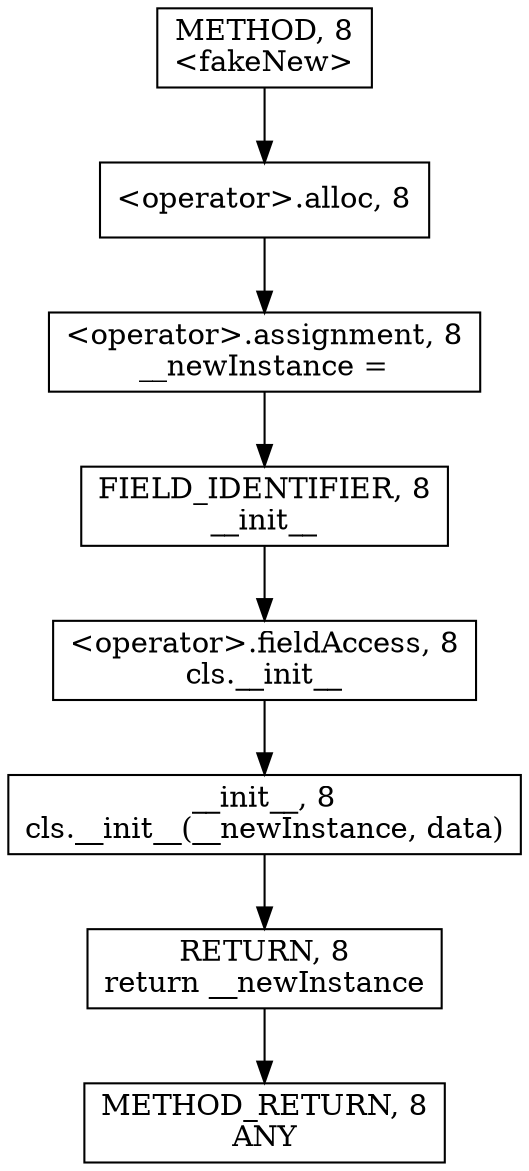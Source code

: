 digraph "&lt;fakeNew&gt;" {  
node [shape="rect"];  
"30064771174" [label = <&lt;operator&gt;.assignment, 8<BR/>__newInstance => ]
"30064771176" [label = <__init__, 8<BR/>cls.__init__(__newInstance, data)> ]
"146028888073" [label = <RETURN, 8<BR/>return __newInstance> ]
"30064771173" [label = <&lt;operator&gt;.alloc, 8<BR/>> ]
"30064771175" [label = <&lt;operator&gt;.fieldAccess, 8<BR/>cls.__init__> ]
"55834574860" [label = <FIELD_IDENTIFIER, 8<BR/>__init__> ]
"111669149709" [label = <METHOD, 8<BR/>&lt;fakeNew&gt;> ]
"128849018893" [label = <METHOD_RETURN, 8<BR/>ANY> ]
  "30064771174" -> "55834574860" 
  "30064771176" -> "146028888073" 
  "146028888073" -> "128849018893" 
  "30064771173" -> "30064771174" 
  "30064771175" -> "30064771176" 
  "55834574860" -> "30064771175" 
  "111669149709" -> "30064771173" 
}
